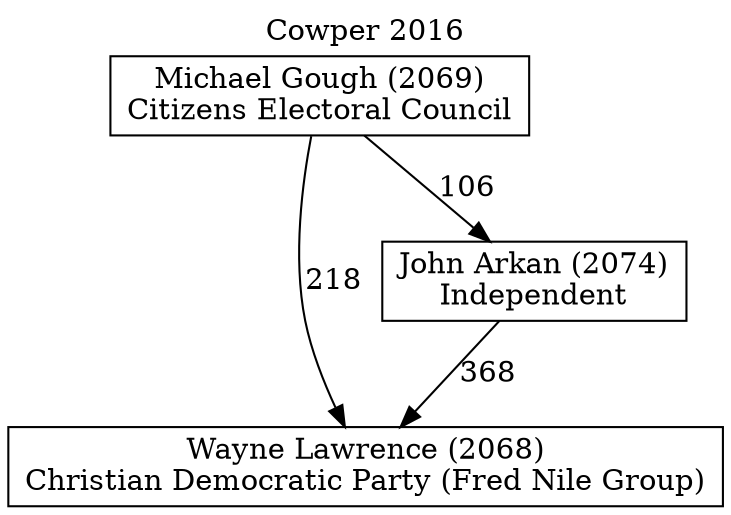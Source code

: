 // House preference flow
digraph "Wayne Lawrence (2068)_Cowper_2016" {
	graph [label="Cowper 2016" labelloc=t mclimit=10]
	node [shape=box]
	"Wayne Lawrence (2068)" [label="Wayne Lawrence (2068)
Christian Democratic Party (Fred Nile Group)"]
	"John Arkan (2074)" [label="John Arkan (2074)
Independent"]
	"Michael Gough (2069)" [label="Michael Gough (2069)
Citizens Electoral Council"]
	"John Arkan (2074)" -> "Wayne Lawrence (2068)" [label=368]
	"Michael Gough (2069)" -> "John Arkan (2074)" [label=106]
	"Michael Gough (2069)" -> "Wayne Lawrence (2068)" [label=218]
}
